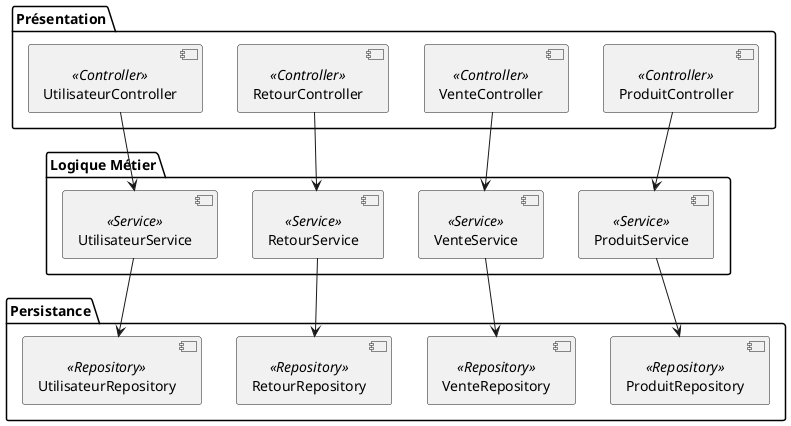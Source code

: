 @startuml
package "Présentation" {
  [ProduitController] <<Controller>>
  [VenteController] <<Controller>>
  [RetourController] <<Controller>>
  [UtilisateurController] <<Controller>>
}

package "Logique Métier" {
  [ProduitService] <<Service>>
  [VenteService] <<Service>>
  [RetourService] <<Service>>
  [UtilisateurService] <<Service>>
}

package "Persistance" {
  [ProduitRepository] <<Repository>>
  [VenteRepository] <<Repository>>
  [RetourRepository] <<Repository>>
  [UtilisateurRepository] <<Repository>>
}

[ProduitController] --> [ProduitService]
[VenteController] --> [VenteService]
[RetourController] --> [RetourService]
[UtilisateurController] --> [UtilisateurService]

[ProduitService] --> [ProduitRepository]
[VenteService] --> [VenteRepository]
[RetourService] --> [RetourRepository]
[UtilisateurService] --> [UtilisateurRepository]
@enduml
